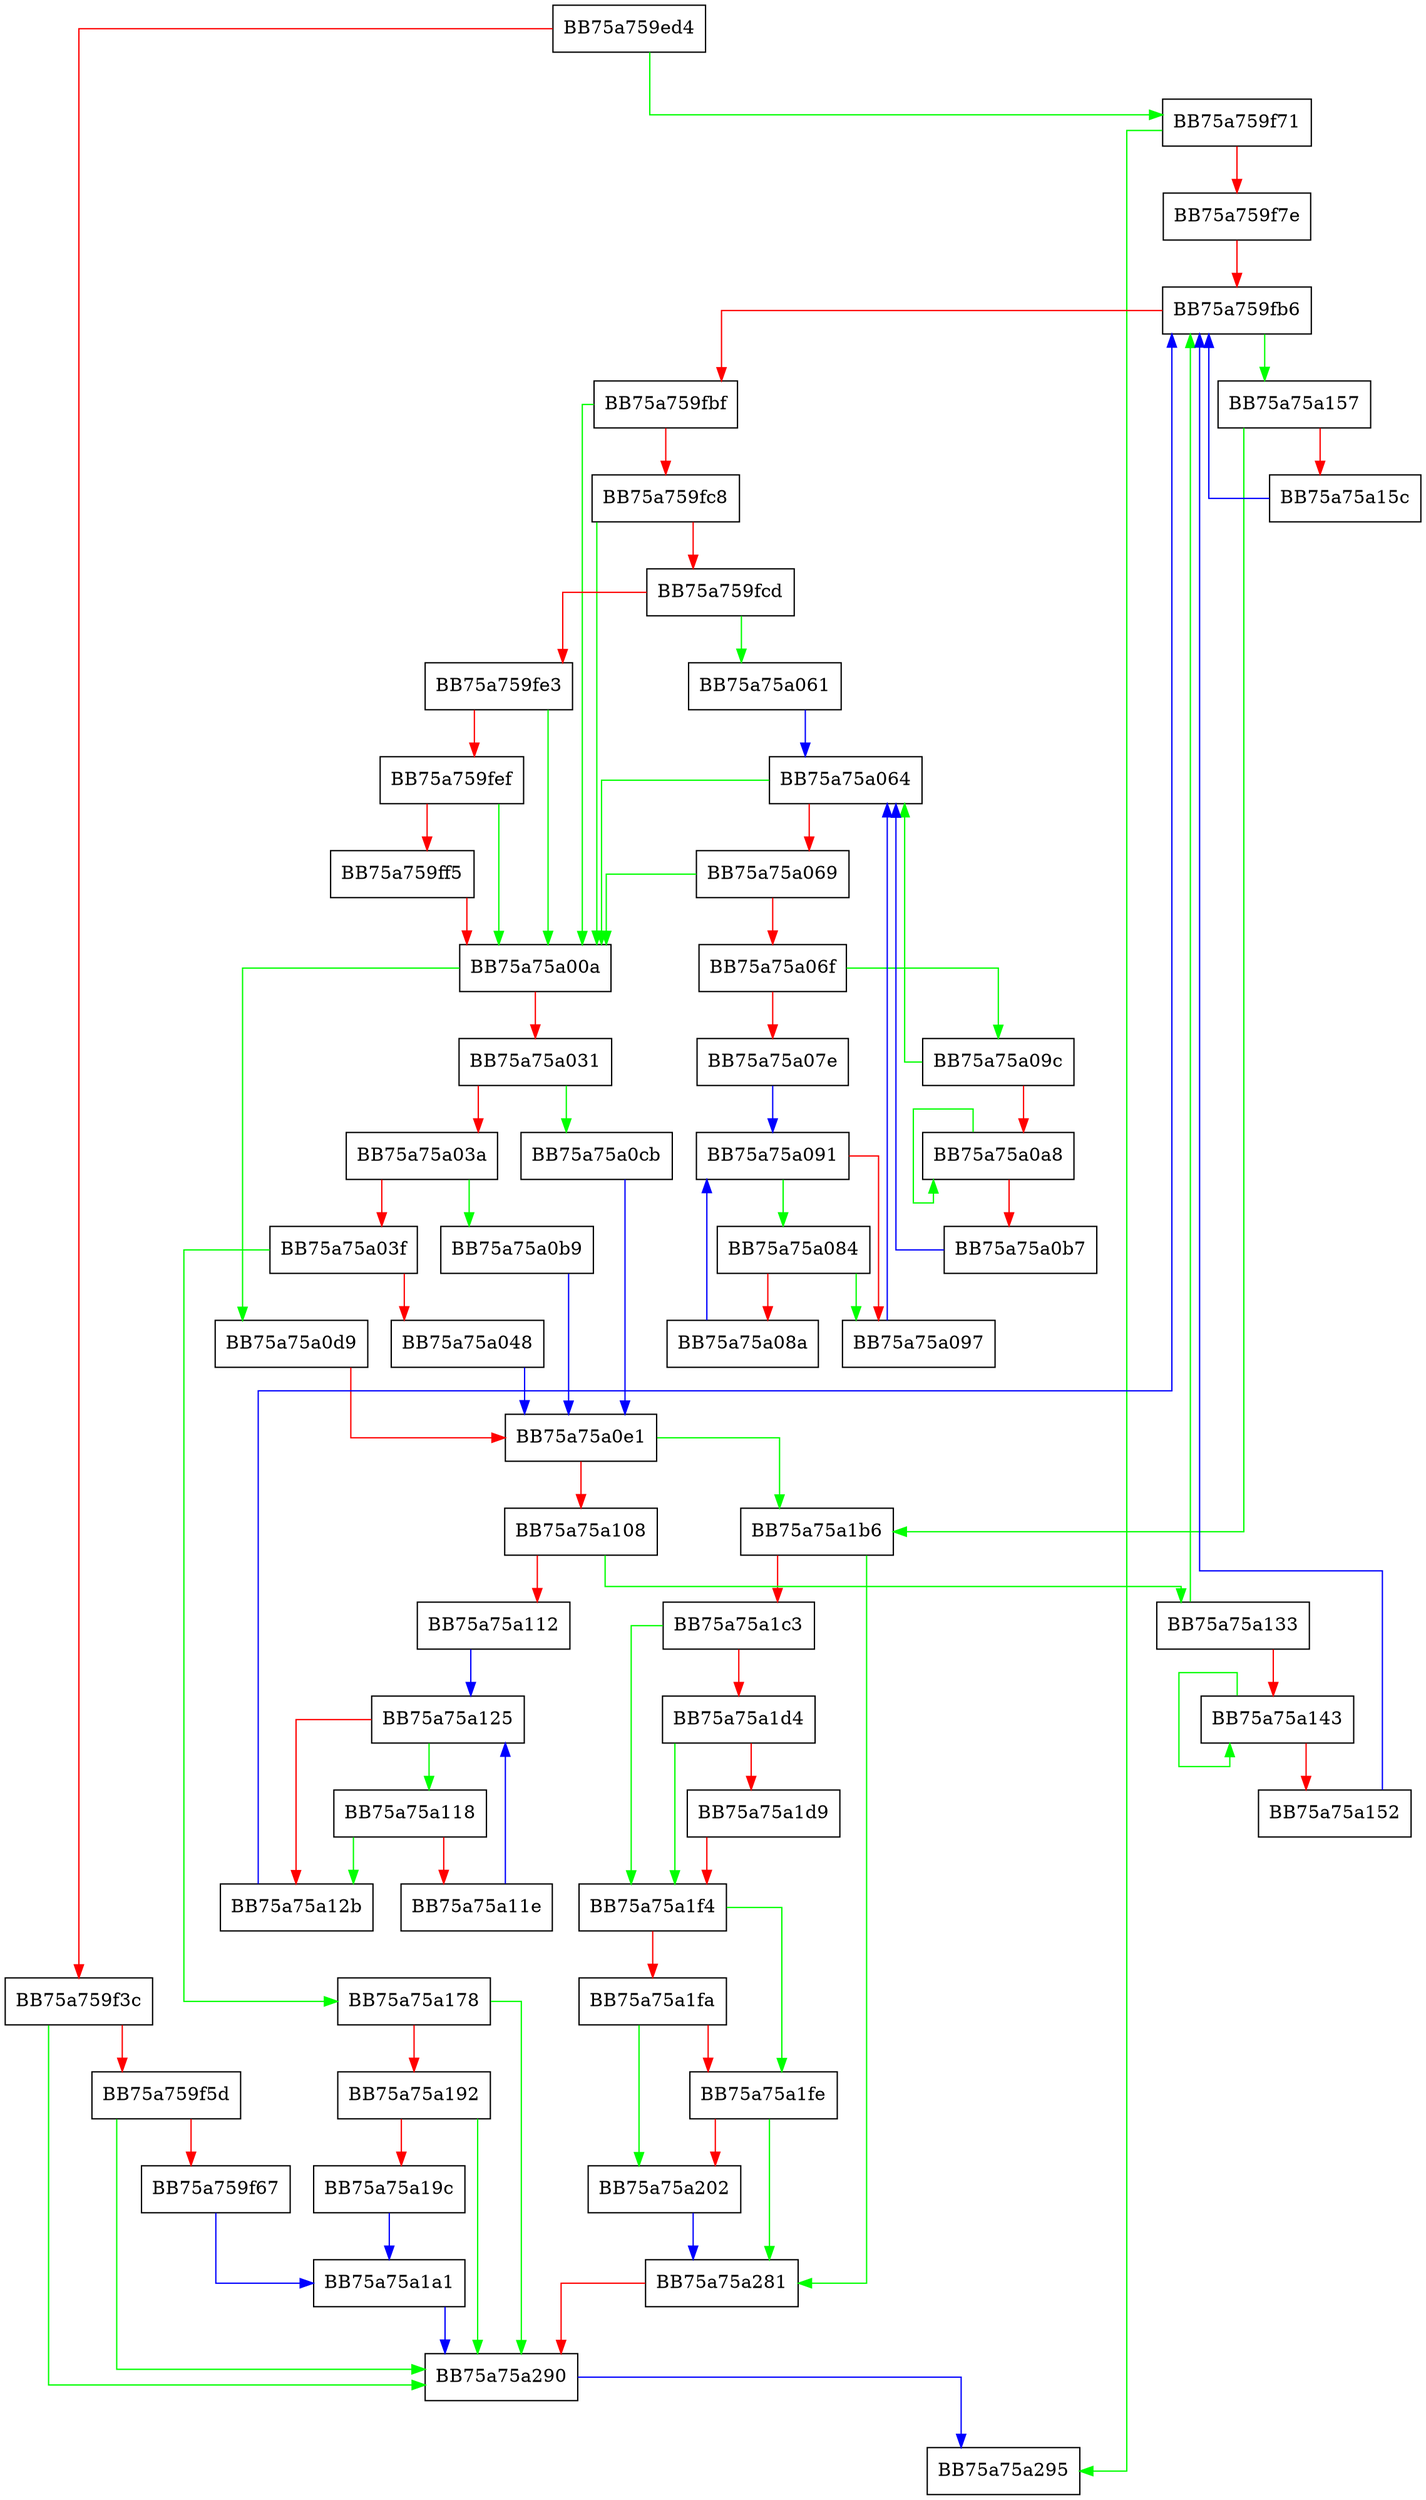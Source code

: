 digraph native_rpf_pInvoke {
  node [shape="box"];
  graph [splines=ortho];
  BB75a759ed4 -> BB75a759f71 [color="green"];
  BB75a759ed4 -> BB75a759f3c [color="red"];
  BB75a759f3c -> BB75a75a290 [color="green"];
  BB75a759f3c -> BB75a759f5d [color="red"];
  BB75a759f5d -> BB75a75a290 [color="green"];
  BB75a759f5d -> BB75a759f67 [color="red"];
  BB75a759f67 -> BB75a75a1a1 [color="blue"];
  BB75a759f71 -> BB75a75a295 [color="green"];
  BB75a759f71 -> BB75a759f7e [color="red"];
  BB75a759f7e -> BB75a759fb6 [color="red"];
  BB75a759fb6 -> BB75a75a157 [color="green"];
  BB75a759fb6 -> BB75a759fbf [color="red"];
  BB75a759fbf -> BB75a75a00a [color="green"];
  BB75a759fbf -> BB75a759fc8 [color="red"];
  BB75a759fc8 -> BB75a75a00a [color="green"];
  BB75a759fc8 -> BB75a759fcd [color="red"];
  BB75a759fcd -> BB75a75a061 [color="green"];
  BB75a759fcd -> BB75a759fe3 [color="red"];
  BB75a759fe3 -> BB75a75a00a [color="green"];
  BB75a759fe3 -> BB75a759fef [color="red"];
  BB75a759fef -> BB75a75a00a [color="green"];
  BB75a759fef -> BB75a759ff5 [color="red"];
  BB75a759ff5 -> BB75a75a00a [color="red"];
  BB75a75a00a -> BB75a75a0d9 [color="green"];
  BB75a75a00a -> BB75a75a031 [color="red"];
  BB75a75a031 -> BB75a75a0cb [color="green"];
  BB75a75a031 -> BB75a75a03a [color="red"];
  BB75a75a03a -> BB75a75a0b9 [color="green"];
  BB75a75a03a -> BB75a75a03f [color="red"];
  BB75a75a03f -> BB75a75a178 [color="green"];
  BB75a75a03f -> BB75a75a048 [color="red"];
  BB75a75a048 -> BB75a75a0e1 [color="blue"];
  BB75a75a061 -> BB75a75a064 [color="blue"];
  BB75a75a064 -> BB75a75a00a [color="green"];
  BB75a75a064 -> BB75a75a069 [color="red"];
  BB75a75a069 -> BB75a75a00a [color="green"];
  BB75a75a069 -> BB75a75a06f [color="red"];
  BB75a75a06f -> BB75a75a09c [color="green"];
  BB75a75a06f -> BB75a75a07e [color="red"];
  BB75a75a07e -> BB75a75a091 [color="blue"];
  BB75a75a084 -> BB75a75a097 [color="green"];
  BB75a75a084 -> BB75a75a08a [color="red"];
  BB75a75a08a -> BB75a75a091 [color="blue"];
  BB75a75a091 -> BB75a75a084 [color="green"];
  BB75a75a091 -> BB75a75a097 [color="red"];
  BB75a75a097 -> BB75a75a064 [color="blue"];
  BB75a75a09c -> BB75a75a064 [color="green"];
  BB75a75a09c -> BB75a75a0a8 [color="red"];
  BB75a75a0a8 -> BB75a75a0a8 [color="green"];
  BB75a75a0a8 -> BB75a75a0b7 [color="red"];
  BB75a75a0b7 -> BB75a75a064 [color="blue"];
  BB75a75a0b9 -> BB75a75a0e1 [color="blue"];
  BB75a75a0cb -> BB75a75a0e1 [color="blue"];
  BB75a75a0d9 -> BB75a75a0e1 [color="red"];
  BB75a75a0e1 -> BB75a75a1b6 [color="green"];
  BB75a75a0e1 -> BB75a75a108 [color="red"];
  BB75a75a108 -> BB75a75a133 [color="green"];
  BB75a75a108 -> BB75a75a112 [color="red"];
  BB75a75a112 -> BB75a75a125 [color="blue"];
  BB75a75a118 -> BB75a75a12b [color="green"];
  BB75a75a118 -> BB75a75a11e [color="red"];
  BB75a75a11e -> BB75a75a125 [color="blue"];
  BB75a75a125 -> BB75a75a118 [color="green"];
  BB75a75a125 -> BB75a75a12b [color="red"];
  BB75a75a12b -> BB75a759fb6 [color="blue"];
  BB75a75a133 -> BB75a759fb6 [color="green"];
  BB75a75a133 -> BB75a75a143 [color="red"];
  BB75a75a143 -> BB75a75a143 [color="green"];
  BB75a75a143 -> BB75a75a152 [color="red"];
  BB75a75a152 -> BB75a759fb6 [color="blue"];
  BB75a75a157 -> BB75a75a1b6 [color="green"];
  BB75a75a157 -> BB75a75a15c [color="red"];
  BB75a75a15c -> BB75a759fb6 [color="blue"];
  BB75a75a178 -> BB75a75a290 [color="green"];
  BB75a75a178 -> BB75a75a192 [color="red"];
  BB75a75a192 -> BB75a75a290 [color="green"];
  BB75a75a192 -> BB75a75a19c [color="red"];
  BB75a75a19c -> BB75a75a1a1 [color="blue"];
  BB75a75a1a1 -> BB75a75a290 [color="blue"];
  BB75a75a1b6 -> BB75a75a281 [color="green"];
  BB75a75a1b6 -> BB75a75a1c3 [color="red"];
  BB75a75a1c3 -> BB75a75a1f4 [color="green"];
  BB75a75a1c3 -> BB75a75a1d4 [color="red"];
  BB75a75a1d4 -> BB75a75a1f4 [color="green"];
  BB75a75a1d4 -> BB75a75a1d9 [color="red"];
  BB75a75a1d9 -> BB75a75a1f4 [color="red"];
  BB75a75a1f4 -> BB75a75a1fe [color="green"];
  BB75a75a1f4 -> BB75a75a1fa [color="red"];
  BB75a75a1fa -> BB75a75a202 [color="green"];
  BB75a75a1fa -> BB75a75a1fe [color="red"];
  BB75a75a1fe -> BB75a75a281 [color="green"];
  BB75a75a1fe -> BB75a75a202 [color="red"];
  BB75a75a202 -> BB75a75a281 [color="blue"];
  BB75a75a281 -> BB75a75a290 [color="red"];
  BB75a75a290 -> BB75a75a295 [color="blue"];
}